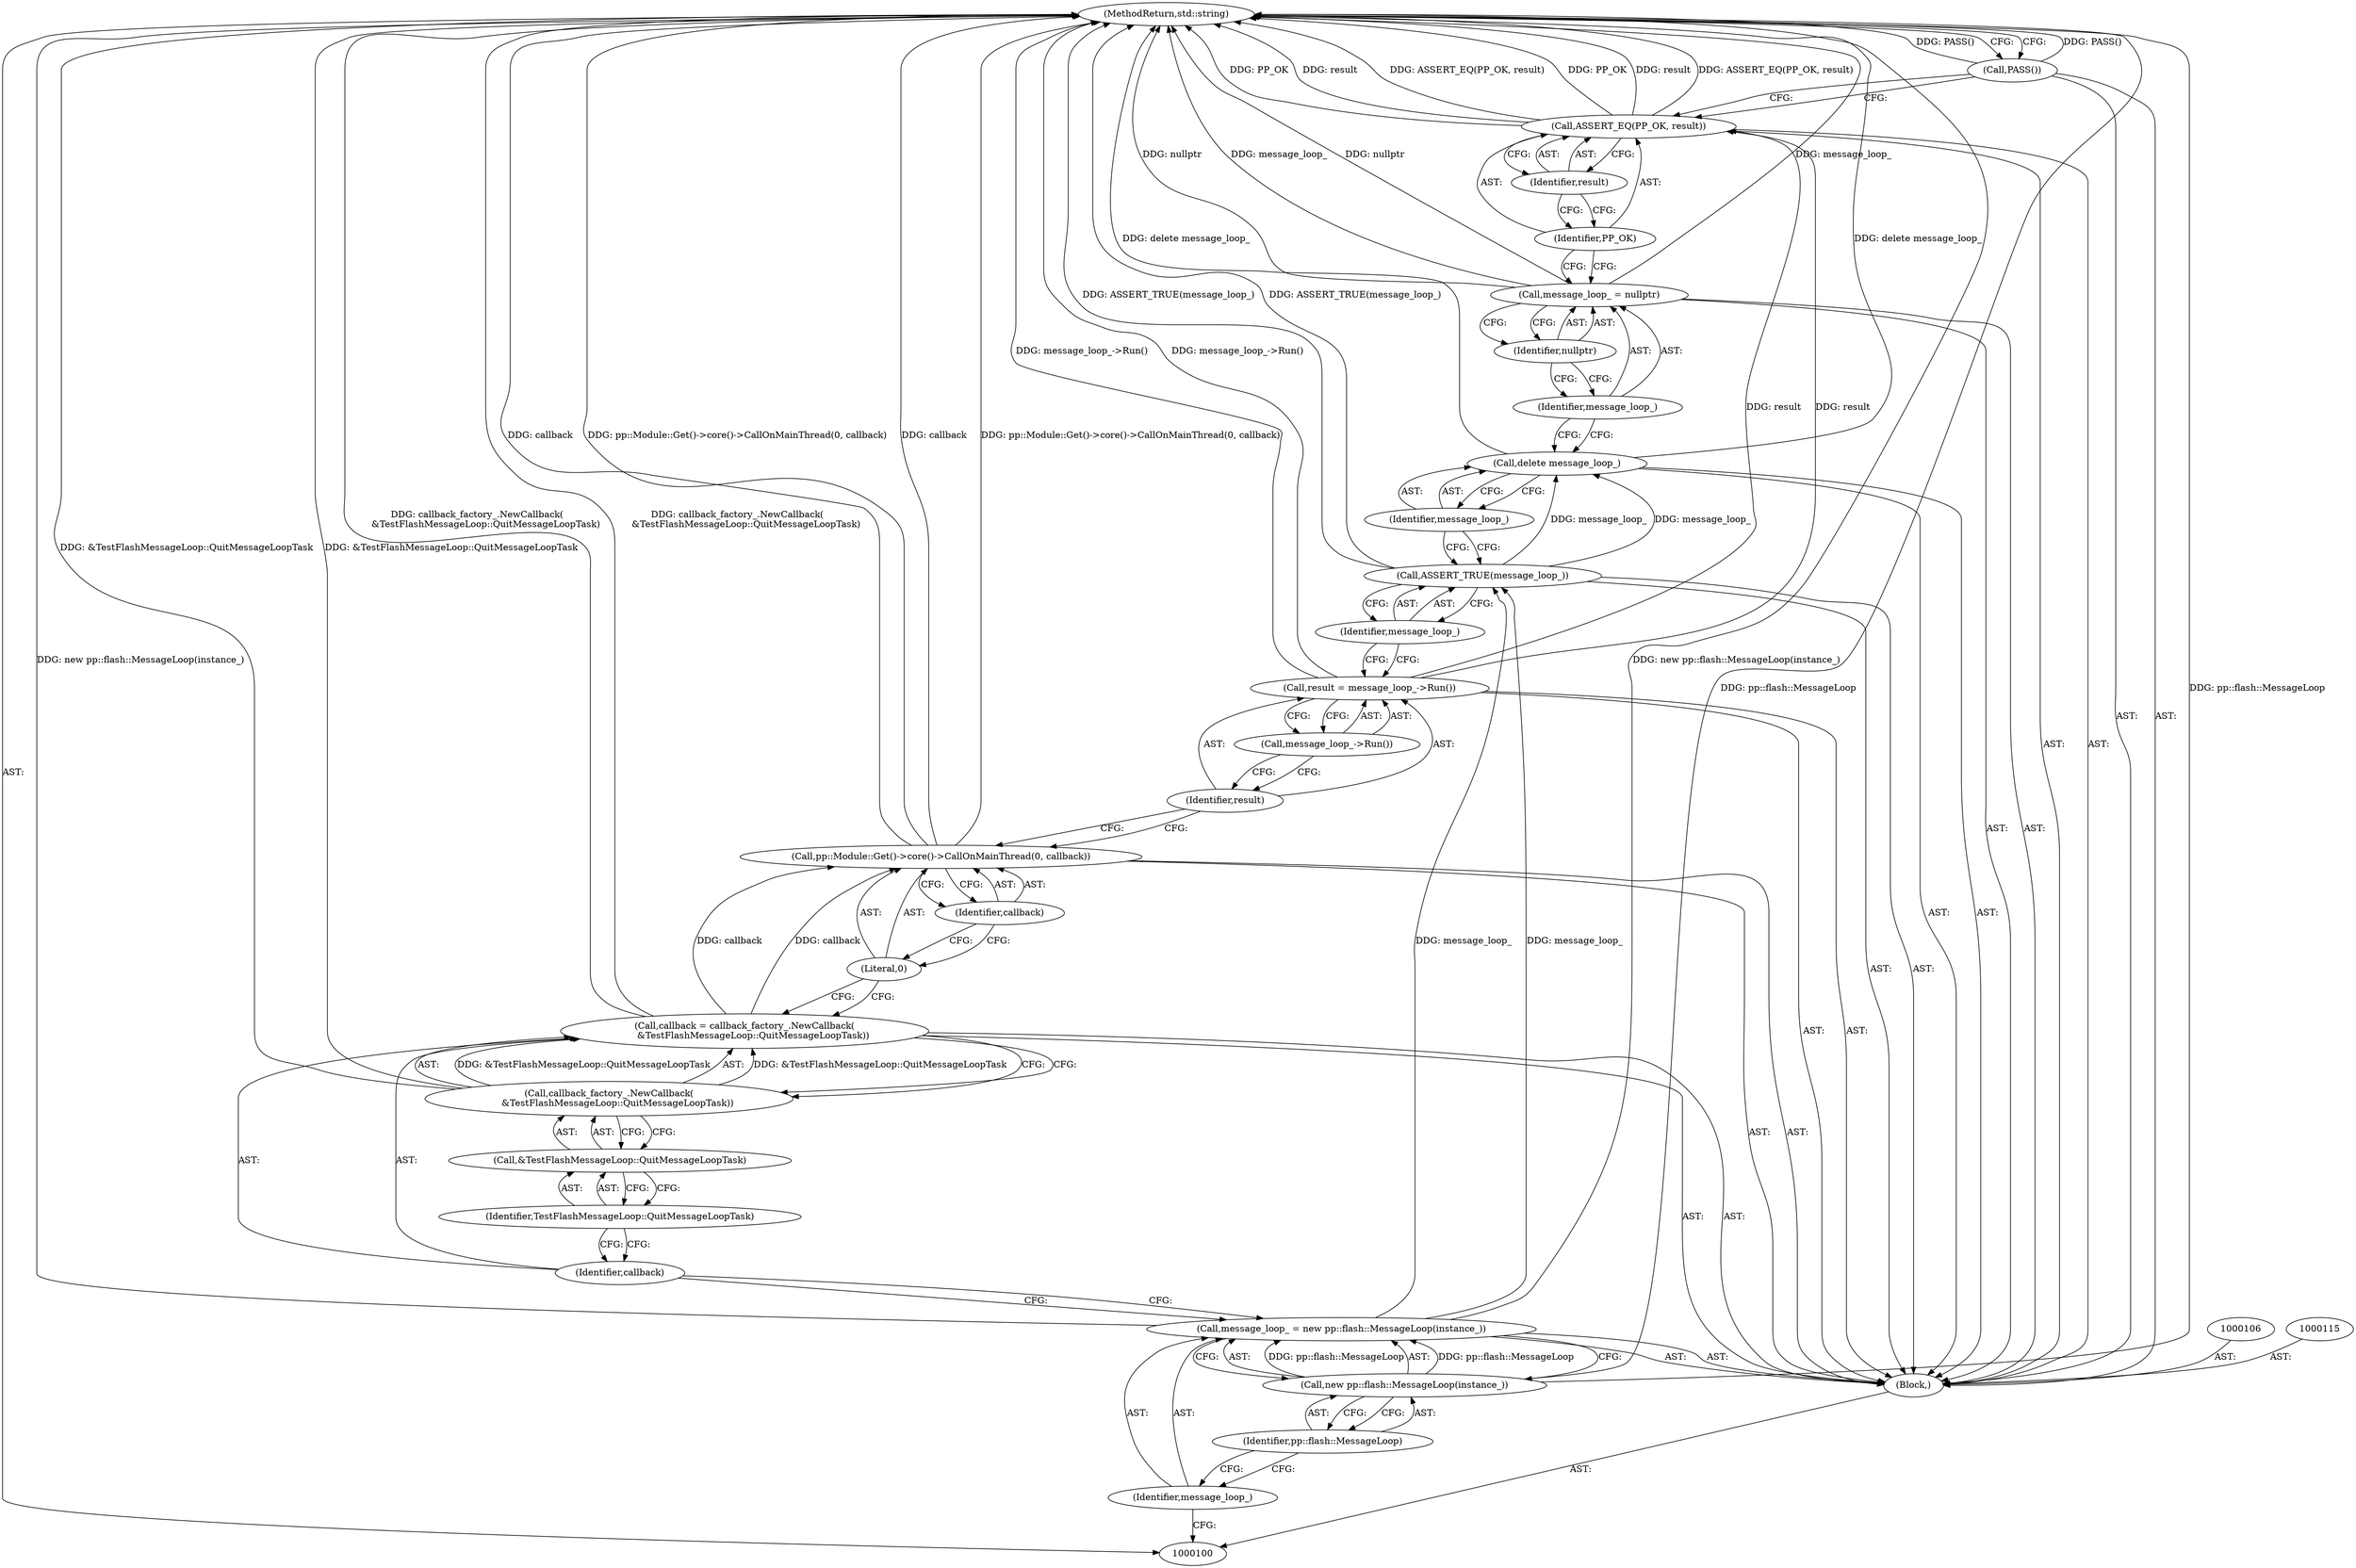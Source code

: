 digraph "0_Chrome_dd77c2a41c72589d929db0592565125ca629fb2c_2" {
"1000130" [label="(MethodReturn,std::string)"];
"1000101" [label="(Block,)"];
"1000122" [label="(Identifier,message_loop_)"];
"1000121" [label="(Call,delete message_loop_)"];
"1000125" [label="(Identifier,nullptr)"];
"1000123" [label="(Call,message_loop_ = nullptr)"];
"1000124" [label="(Identifier,message_loop_)"];
"1000127" [label="(Identifier,PP_OK)"];
"1000128" [label="(Identifier,result)"];
"1000126" [label="(Call,ASSERT_EQ(PP_OK, result))"];
"1000129" [label="(Call,PASS())"];
"1000104" [label="(Call,new pp::flash::MessageLoop(instance_))"];
"1000102" [label="(Call,message_loop_ = new pp::flash::MessageLoop(instance_))"];
"1000103" [label="(Identifier,message_loop_)"];
"1000105" [label="(Identifier,pp::flash::MessageLoop)"];
"1000107" [label="(Call,callback = callback_factory_.NewCallback(\n      &TestFlashMessageLoop::QuitMessageLoopTask))"];
"1000108" [label="(Identifier,callback)"];
"1000109" [label="(Call,callback_factory_.NewCallback(\n      &TestFlashMessageLoop::QuitMessageLoopTask))"];
"1000110" [label="(Call,&TestFlashMessageLoop::QuitMessageLoopTask)"];
"1000111" [label="(Identifier,TestFlashMessageLoop::QuitMessageLoopTask)"];
"1000112" [label="(Call,pp::Module::Get()->core()->CallOnMainThread(0, callback))"];
"1000113" [label="(Literal,0)"];
"1000114" [label="(Identifier,callback)"];
"1000116" [label="(Call,result = message_loop_->Run())"];
"1000117" [label="(Identifier,result)"];
"1000118" [label="(Call,message_loop_->Run())"];
"1000120" [label="(Identifier,message_loop_)"];
"1000119" [label="(Call,ASSERT_TRUE(message_loop_))"];
"1000130" -> "1000100"  [label="AST: "];
"1000130" -> "1000129"  [label="CFG: "];
"1000126" -> "1000130"  [label="DDG: ASSERT_EQ(PP_OK, result)"];
"1000126" -> "1000130"  [label="DDG: PP_OK"];
"1000126" -> "1000130"  [label="DDG: result"];
"1000123" -> "1000130"  [label="DDG: nullptr"];
"1000123" -> "1000130"  [label="DDG: message_loop_"];
"1000102" -> "1000130"  [label="DDG: new pp::flash::MessageLoop(instance_)"];
"1000104" -> "1000130"  [label="DDG: pp::flash::MessageLoop"];
"1000112" -> "1000130"  [label="DDG: callback"];
"1000112" -> "1000130"  [label="DDG: pp::Module::Get()->core()->CallOnMainThread(0, callback)"];
"1000129" -> "1000130"  [label="DDG: PASS()"];
"1000121" -> "1000130"  [label="DDG: delete message_loop_"];
"1000116" -> "1000130"  [label="DDG: message_loop_->Run()"];
"1000109" -> "1000130"  [label="DDG: &TestFlashMessageLoop::QuitMessageLoopTask"];
"1000119" -> "1000130"  [label="DDG: ASSERT_TRUE(message_loop_)"];
"1000107" -> "1000130"  [label="DDG: callback_factory_.NewCallback(\n      &TestFlashMessageLoop::QuitMessageLoopTask)"];
"1000101" -> "1000100"  [label="AST: "];
"1000102" -> "1000101"  [label="AST: "];
"1000106" -> "1000101"  [label="AST: "];
"1000107" -> "1000101"  [label="AST: "];
"1000112" -> "1000101"  [label="AST: "];
"1000115" -> "1000101"  [label="AST: "];
"1000116" -> "1000101"  [label="AST: "];
"1000119" -> "1000101"  [label="AST: "];
"1000121" -> "1000101"  [label="AST: "];
"1000123" -> "1000101"  [label="AST: "];
"1000126" -> "1000101"  [label="AST: "];
"1000129" -> "1000101"  [label="AST: "];
"1000122" -> "1000121"  [label="AST: "];
"1000122" -> "1000119"  [label="CFG: "];
"1000121" -> "1000122"  [label="CFG: "];
"1000121" -> "1000101"  [label="AST: "];
"1000121" -> "1000122"  [label="CFG: "];
"1000122" -> "1000121"  [label="AST: "];
"1000124" -> "1000121"  [label="CFG: "];
"1000121" -> "1000130"  [label="DDG: delete message_loop_"];
"1000119" -> "1000121"  [label="DDG: message_loop_"];
"1000125" -> "1000123"  [label="AST: "];
"1000125" -> "1000124"  [label="CFG: "];
"1000123" -> "1000125"  [label="CFG: "];
"1000123" -> "1000101"  [label="AST: "];
"1000123" -> "1000125"  [label="CFG: "];
"1000124" -> "1000123"  [label="AST: "];
"1000125" -> "1000123"  [label="AST: "];
"1000127" -> "1000123"  [label="CFG: "];
"1000123" -> "1000130"  [label="DDG: nullptr"];
"1000123" -> "1000130"  [label="DDG: message_loop_"];
"1000124" -> "1000123"  [label="AST: "];
"1000124" -> "1000121"  [label="CFG: "];
"1000125" -> "1000124"  [label="CFG: "];
"1000127" -> "1000126"  [label="AST: "];
"1000127" -> "1000123"  [label="CFG: "];
"1000128" -> "1000127"  [label="CFG: "];
"1000128" -> "1000126"  [label="AST: "];
"1000128" -> "1000127"  [label="CFG: "];
"1000126" -> "1000128"  [label="CFG: "];
"1000126" -> "1000101"  [label="AST: "];
"1000126" -> "1000128"  [label="CFG: "];
"1000127" -> "1000126"  [label="AST: "];
"1000128" -> "1000126"  [label="AST: "];
"1000129" -> "1000126"  [label="CFG: "];
"1000126" -> "1000130"  [label="DDG: ASSERT_EQ(PP_OK, result)"];
"1000126" -> "1000130"  [label="DDG: PP_OK"];
"1000126" -> "1000130"  [label="DDG: result"];
"1000116" -> "1000126"  [label="DDG: result"];
"1000129" -> "1000101"  [label="AST: "];
"1000129" -> "1000126"  [label="CFG: "];
"1000130" -> "1000129"  [label="CFG: "];
"1000129" -> "1000130"  [label="DDG: PASS()"];
"1000104" -> "1000102"  [label="AST: "];
"1000104" -> "1000105"  [label="CFG: "];
"1000105" -> "1000104"  [label="AST: "];
"1000102" -> "1000104"  [label="CFG: "];
"1000104" -> "1000130"  [label="DDG: pp::flash::MessageLoop"];
"1000104" -> "1000102"  [label="DDG: pp::flash::MessageLoop"];
"1000102" -> "1000101"  [label="AST: "];
"1000102" -> "1000104"  [label="CFG: "];
"1000103" -> "1000102"  [label="AST: "];
"1000104" -> "1000102"  [label="AST: "];
"1000108" -> "1000102"  [label="CFG: "];
"1000102" -> "1000130"  [label="DDG: new pp::flash::MessageLoop(instance_)"];
"1000104" -> "1000102"  [label="DDG: pp::flash::MessageLoop"];
"1000102" -> "1000119"  [label="DDG: message_loop_"];
"1000103" -> "1000102"  [label="AST: "];
"1000103" -> "1000100"  [label="CFG: "];
"1000105" -> "1000103"  [label="CFG: "];
"1000105" -> "1000104"  [label="AST: "];
"1000105" -> "1000103"  [label="CFG: "];
"1000104" -> "1000105"  [label="CFG: "];
"1000107" -> "1000101"  [label="AST: "];
"1000107" -> "1000109"  [label="CFG: "];
"1000108" -> "1000107"  [label="AST: "];
"1000109" -> "1000107"  [label="AST: "];
"1000113" -> "1000107"  [label="CFG: "];
"1000107" -> "1000130"  [label="DDG: callback_factory_.NewCallback(\n      &TestFlashMessageLoop::QuitMessageLoopTask)"];
"1000109" -> "1000107"  [label="DDG: &TestFlashMessageLoop::QuitMessageLoopTask"];
"1000107" -> "1000112"  [label="DDG: callback"];
"1000108" -> "1000107"  [label="AST: "];
"1000108" -> "1000102"  [label="CFG: "];
"1000111" -> "1000108"  [label="CFG: "];
"1000109" -> "1000107"  [label="AST: "];
"1000109" -> "1000110"  [label="CFG: "];
"1000110" -> "1000109"  [label="AST: "];
"1000107" -> "1000109"  [label="CFG: "];
"1000109" -> "1000130"  [label="DDG: &TestFlashMessageLoop::QuitMessageLoopTask"];
"1000109" -> "1000107"  [label="DDG: &TestFlashMessageLoop::QuitMessageLoopTask"];
"1000110" -> "1000109"  [label="AST: "];
"1000110" -> "1000111"  [label="CFG: "];
"1000111" -> "1000110"  [label="AST: "];
"1000109" -> "1000110"  [label="CFG: "];
"1000111" -> "1000110"  [label="AST: "];
"1000111" -> "1000108"  [label="CFG: "];
"1000110" -> "1000111"  [label="CFG: "];
"1000112" -> "1000101"  [label="AST: "];
"1000112" -> "1000114"  [label="CFG: "];
"1000113" -> "1000112"  [label="AST: "];
"1000114" -> "1000112"  [label="AST: "];
"1000117" -> "1000112"  [label="CFG: "];
"1000112" -> "1000130"  [label="DDG: callback"];
"1000112" -> "1000130"  [label="DDG: pp::Module::Get()->core()->CallOnMainThread(0, callback)"];
"1000107" -> "1000112"  [label="DDG: callback"];
"1000113" -> "1000112"  [label="AST: "];
"1000113" -> "1000107"  [label="CFG: "];
"1000114" -> "1000113"  [label="CFG: "];
"1000114" -> "1000112"  [label="AST: "];
"1000114" -> "1000113"  [label="CFG: "];
"1000112" -> "1000114"  [label="CFG: "];
"1000116" -> "1000101"  [label="AST: "];
"1000116" -> "1000118"  [label="CFG: "];
"1000117" -> "1000116"  [label="AST: "];
"1000118" -> "1000116"  [label="AST: "];
"1000120" -> "1000116"  [label="CFG: "];
"1000116" -> "1000130"  [label="DDG: message_loop_->Run()"];
"1000116" -> "1000126"  [label="DDG: result"];
"1000117" -> "1000116"  [label="AST: "];
"1000117" -> "1000112"  [label="CFG: "];
"1000118" -> "1000117"  [label="CFG: "];
"1000118" -> "1000116"  [label="AST: "];
"1000118" -> "1000117"  [label="CFG: "];
"1000116" -> "1000118"  [label="CFG: "];
"1000120" -> "1000119"  [label="AST: "];
"1000120" -> "1000116"  [label="CFG: "];
"1000119" -> "1000120"  [label="CFG: "];
"1000119" -> "1000101"  [label="AST: "];
"1000119" -> "1000120"  [label="CFG: "];
"1000120" -> "1000119"  [label="AST: "];
"1000122" -> "1000119"  [label="CFG: "];
"1000119" -> "1000130"  [label="DDG: ASSERT_TRUE(message_loop_)"];
"1000102" -> "1000119"  [label="DDG: message_loop_"];
"1000119" -> "1000121"  [label="DDG: message_loop_"];
}
